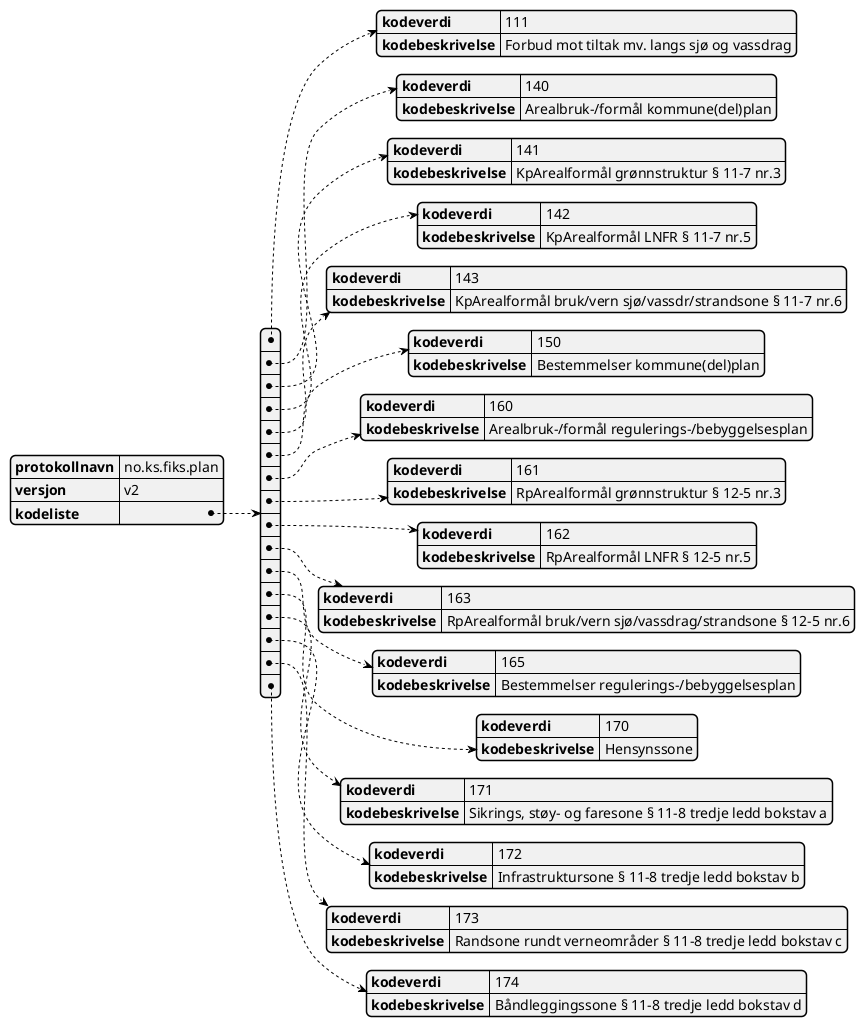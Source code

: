 @startjson
{
  "protokollnavn": "no.ks.fiks.plan",
  "versjon": "v2",
  "kodeliste": [
    {
      "kodeverdi" : "111",
      "kodebeskrivelse" : "Forbud mot tiltak mv. langs sjø og vassdrag"
    },
    {
      "kodeverdi" : "140",
      "kodebeskrivelse" : "Arealbruk-/formål kommune(del)plan"
    },
    {
      "kodeverdi" : "141",
      "kodebeskrivelse" : "KpArealformål grønnstruktur § 11-7 nr.3"
    },
    {
      "kodeverdi" : "142",
      "kodebeskrivelse" : "KpArealformål LNFR § 11-7 nr.5"
    },
    {
      "kodeverdi" : "143",
      "kodebeskrivelse" : "KpArealformål bruk/vern sjø/vassdr/strandsone § 11-7 nr.6"
    },
    {
      "kodeverdi" : "150",
      "kodebeskrivelse" : "Bestemmelser kommune(del)plan"
    },
    {
      "kodeverdi" : "160",
      "kodebeskrivelse" : "Arealbruk-/formål regulerings-/bebyggelsesplan"
    },
    {
      "kodeverdi" : "161",
      "kodebeskrivelse" : "RpArealformål grønnstruktur § 12-5 nr.3"
    },
    {
      "kodeverdi" : "162",
      "kodebeskrivelse" : "RpArealformål LNFR § 12-5 nr.5"
    },
    {
      "kodeverdi" : "163",
      "kodebeskrivelse" : "RpArealformål bruk/vern sjø/vassdrag/strandsone § 12-5 nr.6"
    },
    {
      "kodeverdi" : "165",
      "kodebeskrivelse" : "Bestemmelser regulerings-/bebyggelsesplan"
    },
    {
      "kodeverdi" : "170",
      "kodebeskrivelse" : "Hensynssone"
    },
    {
      "kodeverdi" : "171",
      "kodebeskrivelse" : "Sikrings, støy- og faresone § 11-8 tredje ledd bokstav a"
    },
    {
      "kodeverdi" : "172",
      "kodebeskrivelse" : "Infrastruktursone § 11-8 tredje ledd bokstav b"
    },
    {
      "kodeverdi" : "173",
      "kodebeskrivelse" : "Randsone rundt verneområder § 11-8 tredje ledd bokstav c"
    },
    {
      "kodeverdi" : "174",
      "kodebeskrivelse" : "Båndleggingssone § 11-8 tredje ledd bokstav d"
    }
  ]
}
@endjson